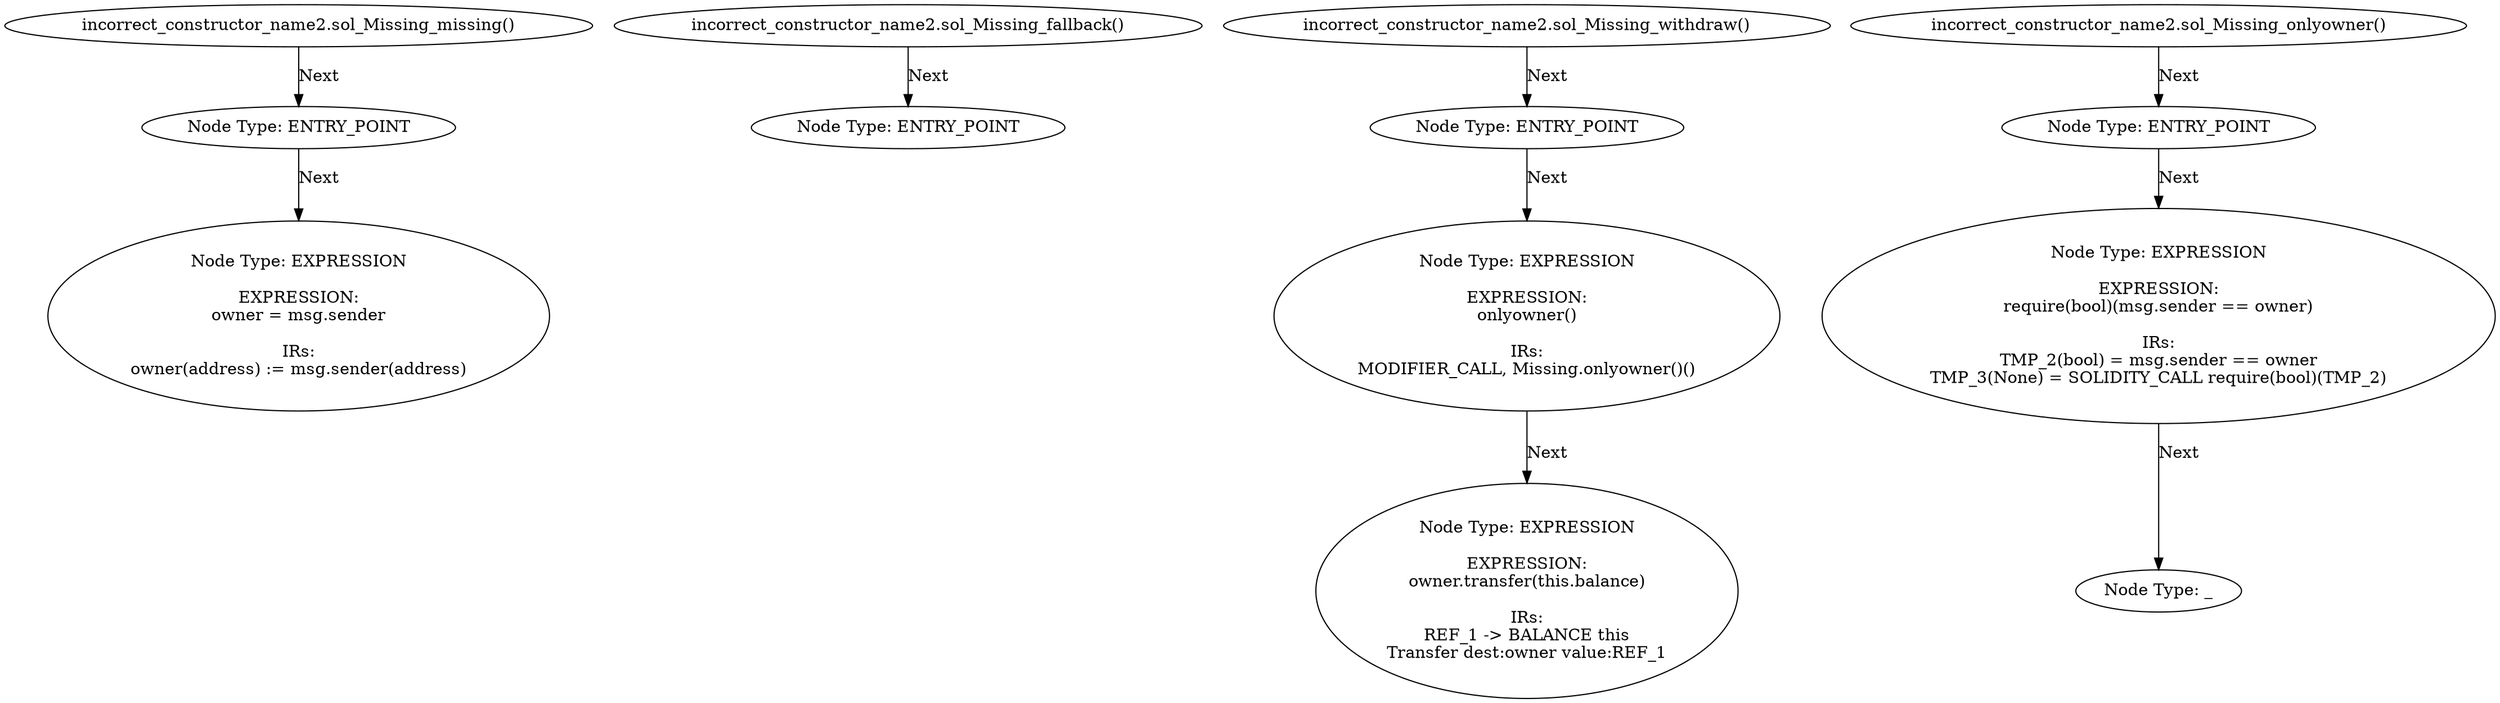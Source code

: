 digraph "" {
	node [label="\N"];
	0	[contract_name=Missing,
		function_fullname="missing()",
		label="Node Type: ENTRY_POINT
",
		node_expression=None,
		node_info_vulnerabilities=None,
		node_irs=None,
		node_source_code_lines="[20, 21, 22]",
		node_type=ENTRY_POINT,
		source_file="incorrect_constructor_name2.sol"];
	1	[contract_name=Missing,
		function_fullname="missing()",
		label="Node Type: EXPRESSION

EXPRESSION:
owner = msg.sender

IRs:
owner(address) := msg.sender(address)",
		node_expression="owner = msg.sender",
		node_info_vulnerabilities=None,
		node_irs="owner(address) := msg.sender(address)",
		node_source_code_lines="[21]",
		node_type=EXPRESSION,
		source_file="incorrect_constructor_name2.sol"];
	0 -> 1	[key=0,
		edge_type=next,
		label=Next];
	2	[contract_name=Missing,
		function_fullname="missing()",
		label="incorrect_constructor_name2.sol_Missing_missing()",
		node_expression=None,
		node_info_vulnerabilities="[{'lines': [18], 'category': 'access_control'}]",
		node_irs=None,
		node_source_code_lines="[18, 19, 20, 21, 22]",
		node_type=FUNCTION_NAME,
		source_file="incorrect_constructor_name2.sol"];
	2 -> 0	[key=0,
		edge_type=next,
		label=Next];
	3	[contract_name=Missing,
		function_fullname="fallback()",
		label="Node Type: ENTRY_POINT
",
		node_expression=None,
		node_info_vulnerabilities=None,
		node_irs=None,
		node_source_code_lines="[24]",
		node_type=ENTRY_POINT,
		source_file="incorrect_constructor_name2.sol"];
	4	[contract_name=Missing,
		function_fullname="fallback()",
		label="incorrect_constructor_name2.sol_Missing_fallback()",
		node_expression=None,
		node_info_vulnerabilities=None,
		node_irs=None,
		node_source_code_lines="[24]",
		node_type=FUNCTION_NAME,
		source_file="incorrect_constructor_name2.sol"];
	4 -> 3	[key=0,
		edge_type=next,
		label=Next];
	5	[contract_name=Missing,
		function_fullname="withdraw()",
		label="Node Type: ENTRY_POINT
",
		node_expression=None,
		node_info_vulnerabilities=None,
		node_irs=None,
		node_source_code_lines="[29, 30, 31]",
		node_type=ENTRY_POINT,
		source_file="incorrect_constructor_name2.sol"];
	7	[contract_name=Missing,
		function_fullname="withdraw()",
		label="Node Type: EXPRESSION

EXPRESSION:
onlyowner()

IRs:
MODIFIER_CALL, Missing.onlyowner()()",
		node_expression="onlyowner()",
		node_info_vulnerabilities=None,
		node_irs="MODIFIER_CALL, Missing.onlyowner()()",
		node_source_code_lines="[28]",
		node_type=EXPRESSION,
		source_file="incorrect_constructor_name2.sol"];
	5 -> 7	[key=0,
		edge_type=next,
		label=Next];
	6	[contract_name=Missing,
		function_fullname="withdraw()",
		label="Node Type: EXPRESSION

EXPRESSION:
owner.transfer(this.balance)

IRs:
REF_1 -> BALANCE this
Transfer dest:owner value:REF_1",
		node_expression="owner.transfer(this.balance)",
		node_info_vulnerabilities=None,
		node_irs="REF_1 -> BALANCE this
Transfer dest:owner value:REF_1",
		node_source_code_lines="[30]",
		node_type=EXPRESSION,
		source_file="incorrect_constructor_name2.sol"];
	7 -> 6	[key=0,
		edge_type=next,
		label=Next];
	8	[contract_name=Missing,
		function_fullname="withdraw()",
		label="incorrect_constructor_name2.sol_Missing_withdraw()",
		node_expression=None,
		node_info_vulnerabilities=None,
		node_irs=None,
		node_source_code_lines="[26, 27, 28, 29, 30, 31]",
		node_type=FUNCTION_NAME,
		source_file="incorrect_constructor_name2.sol"];
	8 -> 5	[key=0,
		edge_type=next,
		label=Next];
	9	[contract_name=Missing,
		function_fullname="onlyowner()",
		label="Node Type: ENTRY_POINT
",
		node_expression=None,
		node_info_vulnerabilities=None,
		node_irs=None,
		node_source_code_lines="[13, 14, 15, 16]",
		node_type=ENTRY_POINT,
		source_file="incorrect_constructor_name2.sol"];
	10	[contract_name=Missing,
		function_fullname="onlyowner()",
		label="Node Type: EXPRESSION

EXPRESSION:
require(bool)(msg.sender == owner)

IRs:
TMP_2(bool) = msg.sender == owner
TMP_3(None) = SOLIDITY_\
CALL require(bool)(TMP_2)",
		node_expression="require(bool)(msg.sender == owner)",
		node_info_vulnerabilities=None,
		node_irs="TMP_2(bool) = msg.sender == owner
TMP_3(None) = SOLIDITY_CALL require(bool)(TMP_2)",
		node_source_code_lines="[14]",
		node_type=EXPRESSION,
		source_file="incorrect_constructor_name2.sol"];
	9 -> 10	[key=0,
		edge_type=next,
		label=Next];
	11	[contract_name=Missing,
		function_fullname="onlyowner()",
		label="Node Type: _
",
		node_expression=None,
		node_info_vulnerabilities=None,
		node_irs=None,
		node_source_code_lines="[15]",
		node_type=_,
		source_file="incorrect_constructor_name2.sol"];
	10 -> 11	[key=0,
		edge_type=next,
		label=Next];
	12	[contract_name=Missing,
		function_fullname="onlyowner()",
		label="incorrect_constructor_name2.sol_Missing_onlyowner()",
		node_expression=None,
		node_info_vulnerabilities=None,
		node_irs=None,
		node_source_code_lines="[13, 14, 15, 16]",
		node_type=FUNCTION_NAME,
		source_file="incorrect_constructor_name2.sol"];
	12 -> 9	[key=0,
		edge_type=next,
		label=Next];
}
